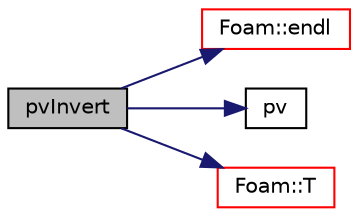 digraph "pvInvert"
{
  bgcolor="transparent";
  edge [fontname="Helvetica",fontsize="10",labelfontname="Helvetica",labelfontsize="10"];
  node [fontname="Helvetica",fontsize="10",shape=record];
  rankdir="LR";
  Node559 [label="pvInvert",height=0.2,width=0.4,color="black", fillcolor="grey75", style="filled", fontcolor="black"];
  Node559 -> Node560 [color="midnightblue",fontsize="10",style="solid",fontname="Helvetica"];
  Node560 [label="Foam::endl",height=0.2,width=0.4,color="red",URL="$a21851.html#a2db8fe02a0d3909e9351bb4275b23ce4",tooltip="Add newline and flush stream. "];
  Node559 -> Node562 [color="midnightblue",fontsize="10",style="solid",fontname="Helvetica"];
  Node562 [label="pv",height=0.2,width=0.4,color="black",URL="$a31289.html#ab6c48215446173bc01773d033ac8e337",tooltip="Vapour pressure [Pa]. "];
  Node559 -> Node563 [color="midnightblue",fontsize="10",style="solid",fontname="Helvetica"];
  Node563 [label="Foam::T",height=0.2,width=0.4,color="red",URL="$a21851.html#ae57fda0abb14bb0944947c463c6e09d4"];
}
